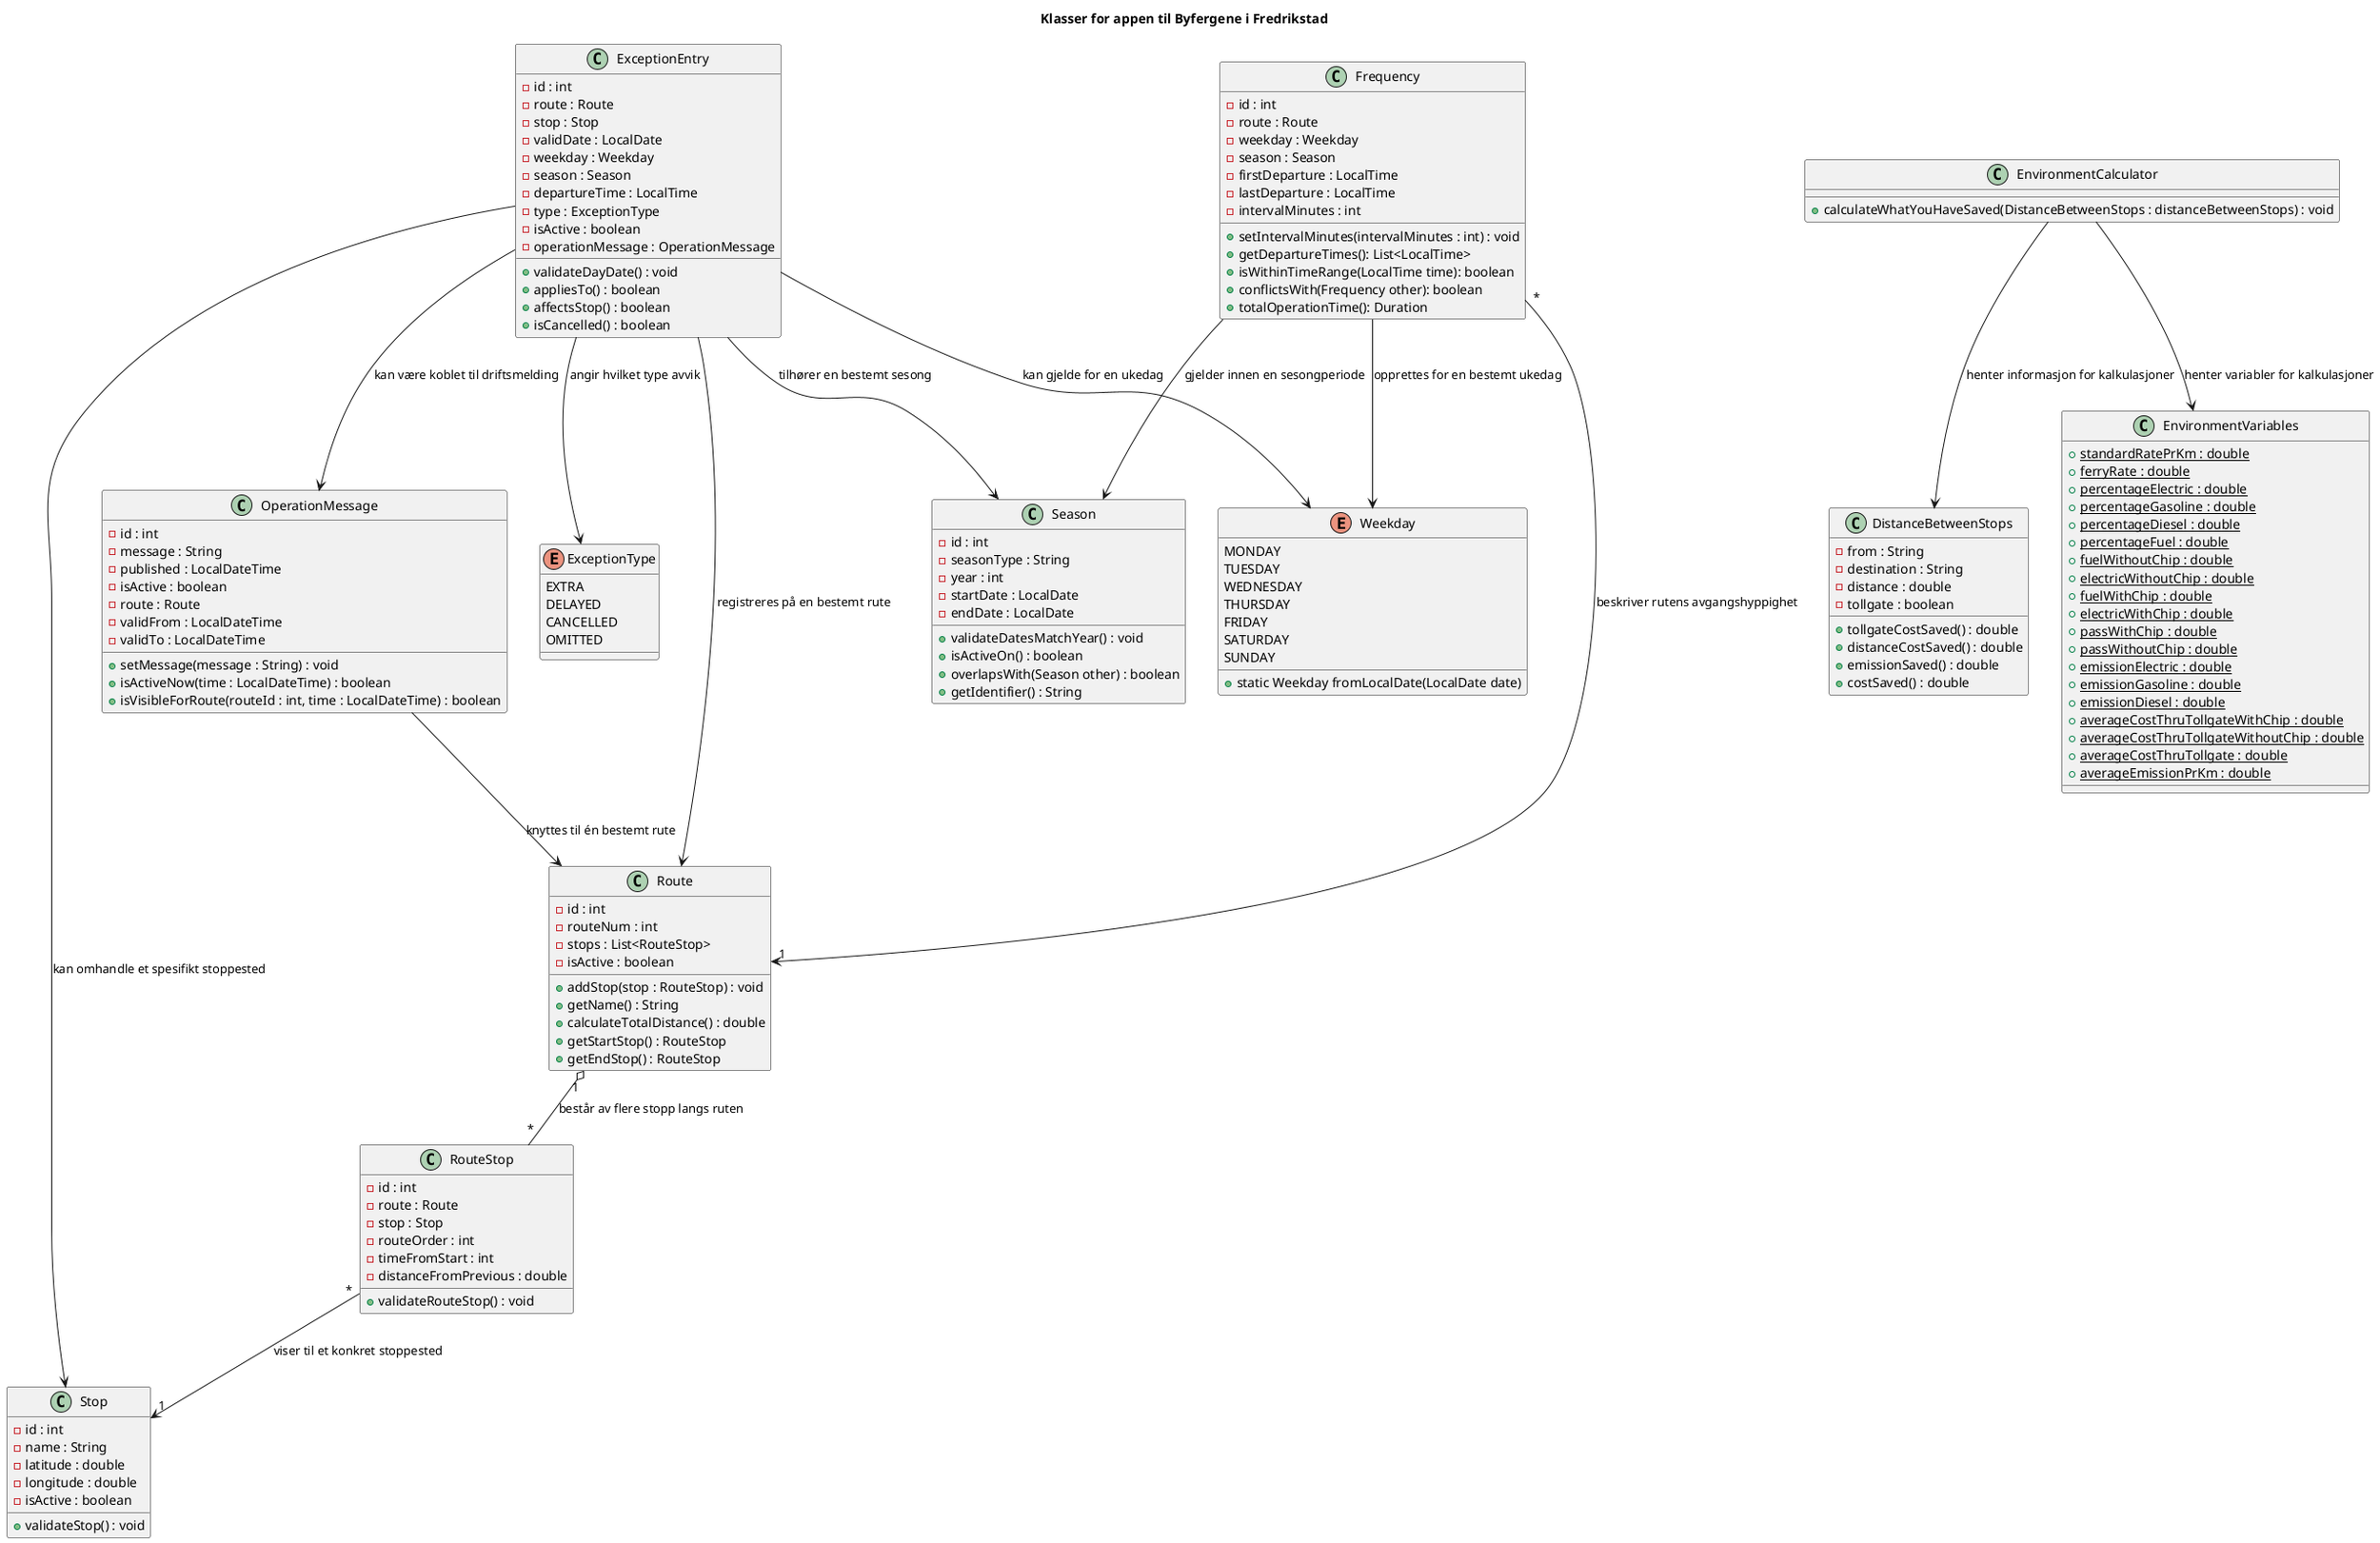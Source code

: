 @startuml
title Klasser for appen til Byfergene i Fredrikstad

' ========= Route =========
class Route {
  - id : int
  - routeNum : int
  - stops : List<RouteStop>
  - isActive : boolean

  + addStop(stop : RouteStop) : void
  + getName() : String
  + calculateTotalDistance() : double
  + getStartStop() : RouteStop
  + getEndStop() : RouteStop
}

' ========= RouteStop =========
class RouteStop {
  - id : int
  - route : Route
  - stop : Stop
  - routeOrder : int
  - timeFromStart : int
  - distanceFromPrevious : double

  + validateRouteStop() : void
}

' ========= Stop =========
class Stop {
  - id : int
  - name : String
  - latitude : double
  - longitude : double
  - isActive : boolean

  + validateStop() : void
}

' ========= OperationMessage =========
class OperationMessage {
  - id : int
  - message : String
  - published : LocalDateTime
  - isActive : boolean
  - route : Route
  - validFrom : LocalDateTime
  - validTo : LocalDateTime

  + setMessage(message : String) : void
  + isActiveNow(time : LocalDateTime) : boolean
  + isVisibleForRoute(routeId : int, time : LocalDateTime) : boolean
}

' ========= ExceptionEntry =========
class ExceptionEntry {
  - id : int
  - route : Route
  - stop : Stop
  - validDate : LocalDate
  - weekday : Weekday
  - season : Season
  - departureTime : LocalTime
  - type : ExceptionType
  - isActive : boolean
  - operationMessage : OperationMessage

  + validateDayDate() : void
  + appliesTo() : boolean
  + affectsStop() : boolean
  + isCancelled() : boolean
}

' ========= Frequency =========
class Frequency {
  - id : int
  - route : Route
  - weekday : Weekday
  - season : Season
  - firstDeparture : LocalTime
  - lastDeparture : LocalTime
  - intervalMinutes : int

  + setIntervalMinutes(intervalMinutes : int) : void
  + getDepartureTimes(): List<LocalTime>
  + isWithinTimeRange(LocalTime time): boolean
  + conflictsWith(Frequency other): boolean
  + totalOperationTime(): Duration
}

' ========= Season =========
class Season {
  - id : int
  - seasonType : String
  - year : int
  - startDate : LocalDate
  - endDate : LocalDate

  + validateDatesMatchYear() : void
  + isActiveOn() : boolean
  + overlapsWith(Season other) : boolean
  + getIdentifier() : String
}

' ========= Enums =========
enum Weekday {
  MONDAY
  TUESDAY
  WEDNESDAY
  THURSDAY
  FRIDAY
  SATURDAY
  SUNDAY

  + static Weekday fromLocalDate(LocalDate date)
}

enum ExceptionType {
  EXTRA
  DELAYED
  CANCELLED
  OMITTED
}

' ========= Environment =========
class DistanceBetweenStops {
  - from : String
  - destination : String
  - distance : double
  - tollgate : boolean

  + tollgateCostSaved() : double
  + distanceCostSaved() : double
  + emissionSaved() : double
  + costSaved() : double
}

class EnvironmentCalculator {
  + calculateWhatYouHaveSaved(DistanceBetweenStops : distanceBetweenStops) : void
}

class EnvironmentVariables {
    + {static} standardRatePrKm : double
    + {static} ferryRate : double
    + {static} percentageElectric : double
    + {static} percentageGasoline : double
    + {static} percentageDiesel : double
    + {static} percentageFuel : double
    + {static} fuelWithoutChip : double
    + {static} electricWithoutChip : double
    + {static} fuelWithChip : double
    + {static} electricWithChip : double
    + {static} passWithChip : double
    + {static} passWithoutChip : double
    + {static} emissionElectric : double
    + {static} emissionGasoline : double
    + {static} emissionDiesel : double
    + {static} averageCostThruTollgateWithChip : double
    + {static} averageCostThruTollgateWithoutChip : double
    + {static} averageCostThruTollgate : double
    + {static} averageEmissionPrKm : double
}


EnvironmentCalculator --> DistanceBetweenStops : henter informasjon for kalkulasjoner
EnvironmentCalculator --> EnvironmentVariables : henter variabler for kalkulasjoner




' ========= Relasjoner (mer naturlige beskrivelser) =========
Route "1" o-- "*" RouteStop : består av flere stopp langs ruten
RouteStop "*" --> "1" Stop : viser til et konkret stoppested

OperationMessage --> Route : knyttes til én bestemt rute

Frequency "*" --> "1" Route : beskriver rutens avgangshyppighet
Frequency --> Weekday : opprettes for en bestemt ukedag
Frequency --> Season : gjelder innen en sesongperiode

ExceptionEntry --> Route : registreres på en bestemt rute
ExceptionEntry --> Stop : kan omhandle et spesifikt stoppested
ExceptionEntry --> Weekday : kan gjelde for en ukedag
ExceptionEntry --> Season : tilhører en bestemt sesong
ExceptionEntry --> ExceptionType : angir hvilket type avvik
ExceptionEntry --> OperationMessage : kan være koblet til driftsmelding


@enduml